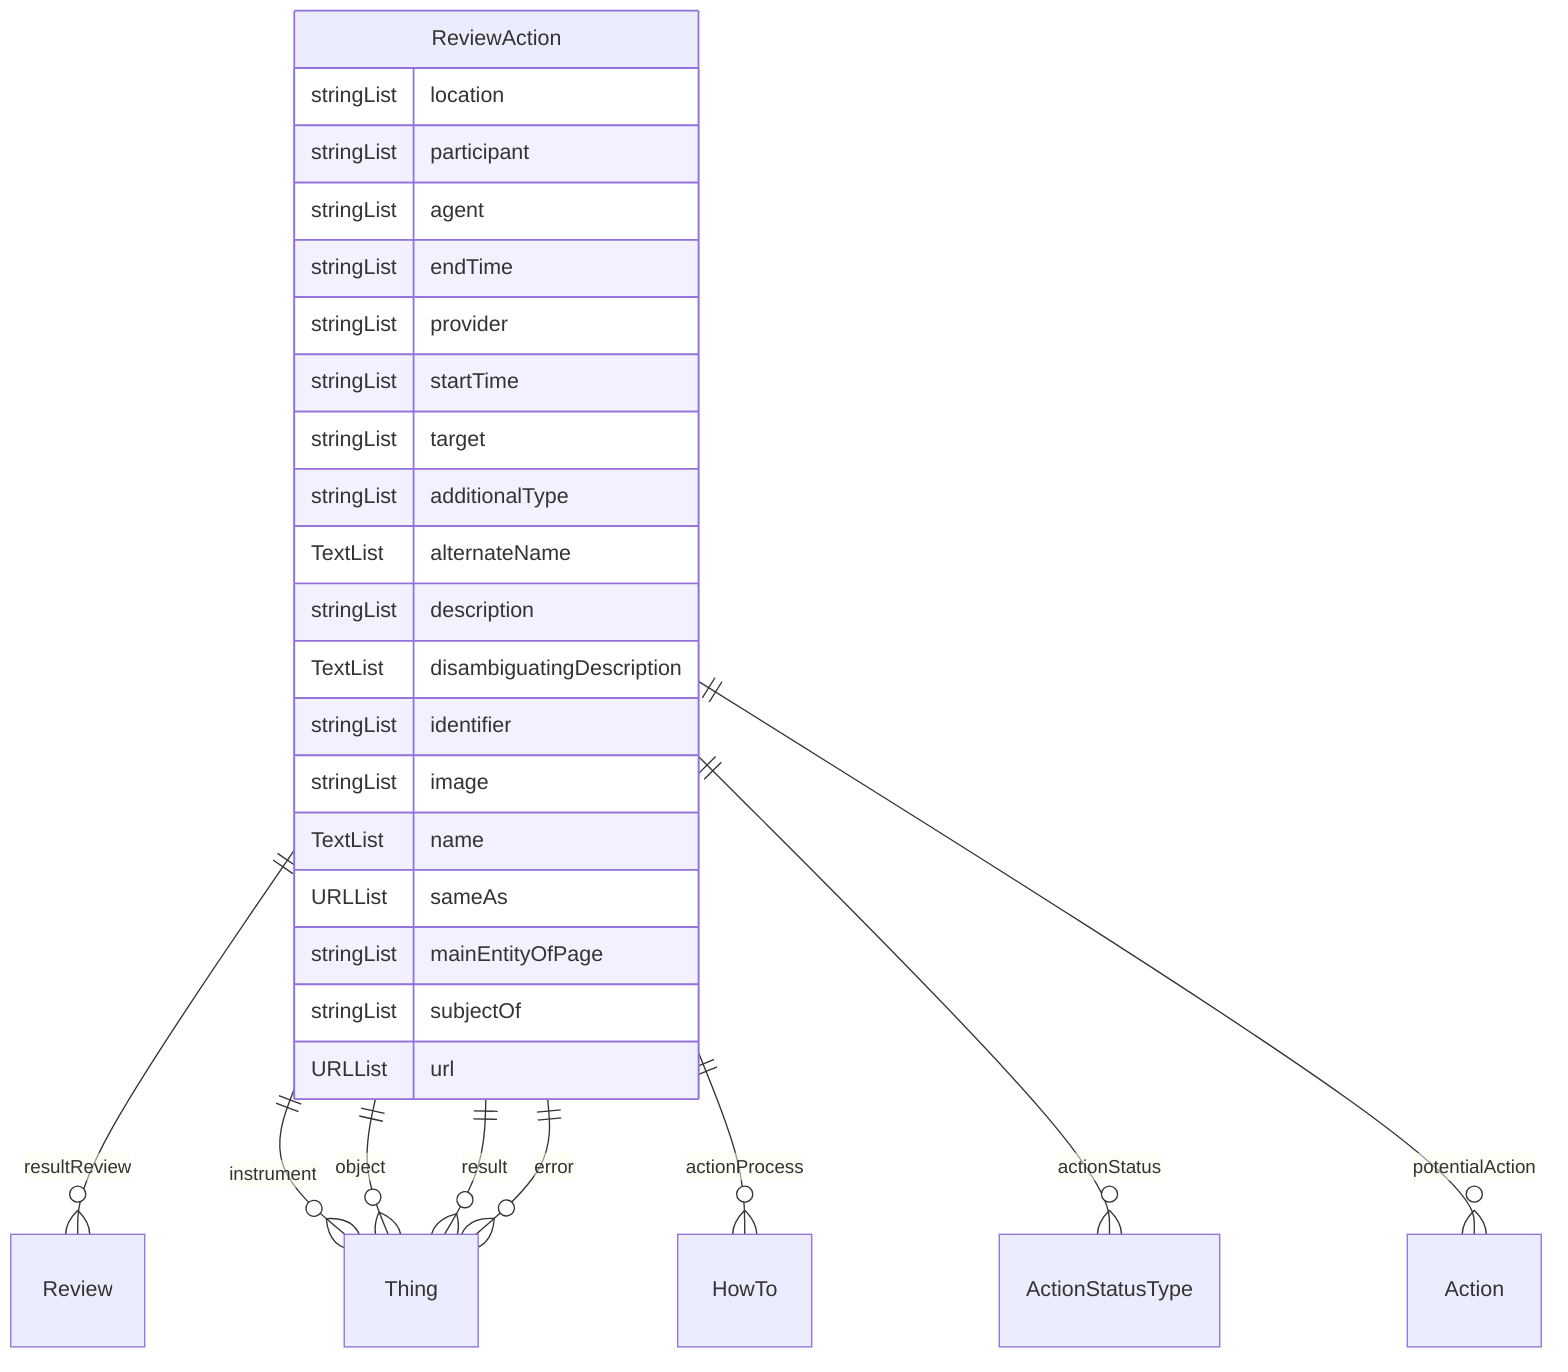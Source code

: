 erDiagram
ReviewAction {
    stringList location  
    stringList participant  
    stringList agent  
    stringList endTime  
    stringList provider  
    stringList startTime  
    stringList target  
    stringList additionalType  
    TextList alternateName  
    stringList description  
    TextList disambiguatingDescription  
    stringList identifier  
    stringList image  
    TextList name  
    URLList sameAs  
    stringList mainEntityOfPage  
    stringList subjectOf  
    URLList url  
}

ReviewAction ||--}o Review : "resultReview"
ReviewAction ||--}o Thing : "instrument"
ReviewAction ||--}o Thing : "object"
ReviewAction ||--}o Thing : "result"
ReviewAction ||--}o HowTo : "actionProcess"
ReviewAction ||--}o ActionStatusType : "actionStatus"
ReviewAction ||--}o Thing : "error"
ReviewAction ||--}o Action : "potentialAction"